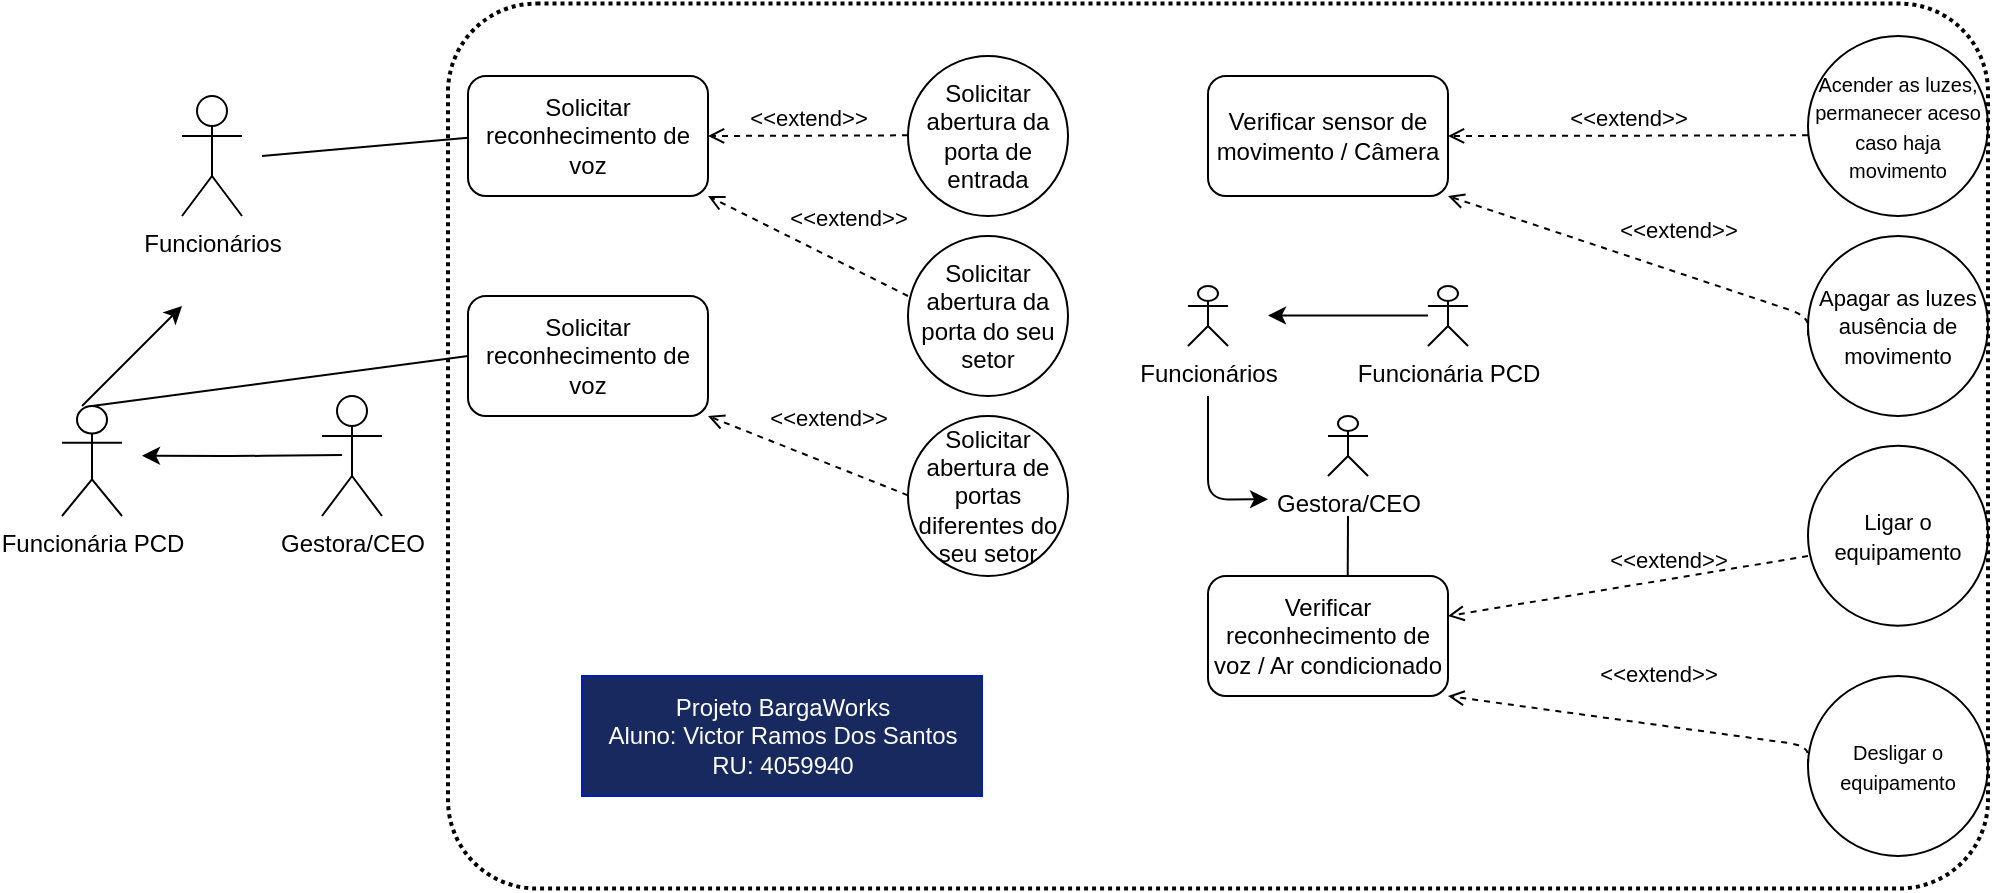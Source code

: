 <mxfile version="21.6.1" type="github">
  <diagram name="Página-1" id="U3H5CGSlpID2gLB_l7jA">
    <mxGraphModel dx="2677" dy="366" grid="1" gridSize="10" guides="1" tooltips="1" connect="1" arrows="1" fold="1" page="0" pageScale="3" pageWidth="827" pageHeight="1169" background="none" math="0" shadow="0">
      <root>
        <mxCell id="0" />
        <mxCell id="1" parent="0" />
        <mxCell id="Kz16VKC7-zQH3saANkaT-3" value="Funcionária PCD&lt;br&gt;" style="shape=umlActor;verticalLabelPosition=bottom;verticalAlign=top;html=1;outlineConnect=0;movable=1;resizable=1;rotatable=1;deletable=1;editable=1;locked=0;connectable=1;rounded=1;" vertex="1" parent="1">
          <mxGeometry x="-790" y="820" width="30" height="55" as="geometry" />
        </mxCell>
        <mxCell id="Kz16VKC7-zQH3saANkaT-2" value="Funcionários" style="shape=umlActor;verticalLabelPosition=bottom;verticalAlign=top;html=1;outlineConnect=0;rounded=1;" vertex="1" parent="1">
          <mxGeometry x="-730" y="665" width="30" height="60" as="geometry" />
        </mxCell>
        <mxCell id="Kz16VKC7-zQH3saANkaT-10" style="edgeStyle=orthogonalEdgeStyle;rounded=1;orthogonalLoop=1;jettySize=auto;html=1;exitX=0;exitY=0.333;exitDx=0;exitDy=0;exitPerimeter=0;" edge="1" parent="1">
          <mxGeometry relative="1" as="geometry">
            <mxPoint x="-750" y="844.88" as="targetPoint" />
            <mxPoint x="-650" y="844.54" as="sourcePoint" />
          </mxGeometry>
        </mxCell>
        <mxCell id="Kz16VKC7-zQH3saANkaT-9" value="Gestora/CEO" style="shape=umlActor;verticalLabelPosition=bottom;verticalAlign=top;html=1;outlineConnect=0;movable=1;resizable=1;rotatable=1;deletable=1;editable=1;locked=0;connectable=1;rounded=1;" vertex="1" parent="1">
          <mxGeometry x="-660" y="815" width="30" height="60" as="geometry" />
        </mxCell>
        <mxCell id="Kz16VKC7-zQH3saANkaT-30" value="Solicitar reconhecimento de voz" style="rounded=1;whiteSpace=wrap;html=1;" vertex="1" parent="1">
          <mxGeometry x="-587" y="655" width="120" height="60" as="geometry" />
        </mxCell>
        <mxCell id="Kz16VKC7-zQH3saANkaT-31" value="Solicitar reconhecimento de voz" style="rounded=1;whiteSpace=wrap;html=1;" vertex="1" parent="1">
          <mxGeometry x="-587" y="765" width="120" height="60" as="geometry" />
        </mxCell>
        <mxCell id="Kz16VKC7-zQH3saANkaT-33" value="Solicitar abertura da porta de entrada&lt;br&gt;" style="ellipse;whiteSpace=wrap;html=1;aspect=fixed;rounded=1;" vertex="1" parent="1">
          <mxGeometry x="-367" y="645" width="80" height="80" as="geometry" />
        </mxCell>
        <mxCell id="Kz16VKC7-zQH3saANkaT-42" value="Solicitar abertura da porta do seu setor" style="ellipse;whiteSpace=wrap;html=1;aspect=fixed;rounded=1;" vertex="1" parent="1">
          <mxGeometry x="-367" y="735" width="80" height="80" as="geometry" />
        </mxCell>
        <mxCell id="Kz16VKC7-zQH3saANkaT-44" value="Solicitar abertura de portas diferentes do seu setor&lt;br&gt;" style="ellipse;whiteSpace=wrap;html=1;aspect=fixed;rounded=1;" vertex="1" parent="1">
          <mxGeometry x="-367" y="825" width="80" height="80" as="geometry" />
        </mxCell>
        <mxCell id="Kz16VKC7-zQH3saANkaT-46" value="&amp;lt;&amp;lt;extend&amp;gt;&amp;gt;" style="html=1;verticalAlign=bottom;labelBackgroundColor=none;endArrow=open;endFill=0;dashed=1;rounded=1;entryX=1;entryY=0.5;entryDx=0;entryDy=0;" edge="1" parent="1" target="Kz16VKC7-zQH3saANkaT-30">
          <mxGeometry width="160" relative="1" as="geometry">
            <mxPoint x="-367" y="684.66" as="sourcePoint" />
            <mxPoint x="-447" y="684.66" as="targetPoint" />
          </mxGeometry>
        </mxCell>
        <mxCell id="Kz16VKC7-zQH3saANkaT-48" value="&amp;lt;&amp;lt;extend&amp;gt;&amp;gt;" style="html=1;verticalAlign=bottom;labelBackgroundColor=none;endArrow=open;endFill=0;dashed=1;rounded=1;entryX=1;entryY=1;entryDx=0;entryDy=0;jumpStyle=none;" edge="1" parent="1" target="Kz16VKC7-zQH3saANkaT-31">
          <mxGeometry x="-0.105" y="-13" width="160" relative="1" as="geometry">
            <mxPoint x="-367" y="864.66" as="sourcePoint" />
            <mxPoint x="-467" y="865" as="targetPoint" />
            <mxPoint as="offset" />
          </mxGeometry>
        </mxCell>
        <mxCell id="Kz16VKC7-zQH3saANkaT-47" value="&amp;lt;&amp;lt;extend&amp;gt;&amp;gt;" style="html=1;verticalAlign=bottom;labelBackgroundColor=none;endArrow=open;endFill=0;dashed=1;rounded=1;entryX=1;entryY=1;entryDx=0;entryDy=0;" edge="1" parent="1" target="Kz16VKC7-zQH3saANkaT-30">
          <mxGeometry x="-0.28" y="-13" width="160" relative="1" as="geometry">
            <mxPoint x="-367" y="765" as="sourcePoint" />
            <mxPoint x="-467" y="765.34" as="targetPoint" />
            <mxPoint as="offset" />
          </mxGeometry>
        </mxCell>
        <mxCell id="Kz16VKC7-zQH3saANkaT-49" value="" style="endArrow=none;html=1;rounded=1;entryX=-0.002;entryY=0.181;entryDx=0;entryDy=0;entryPerimeter=0;" edge="1" parent="1">
          <mxGeometry width="50" height="50" relative="1" as="geometry">
            <mxPoint x="-690" y="695" as="sourcePoint" />
            <mxPoint x="-587" y="685.849" as="targetPoint" />
          </mxGeometry>
        </mxCell>
        <mxCell id="Kz16VKC7-zQH3saANkaT-56" value="" style="endArrow=none;html=1;rounded=1;exitX=0.5;exitY=0;exitDx=0;exitDy=0;exitPerimeter=0;" edge="1" parent="1" source="Kz16VKC7-zQH3saANkaT-3">
          <mxGeometry width="50" height="50" relative="1" as="geometry">
            <mxPoint x="-817" y="815" as="sourcePoint" />
            <mxPoint x="-587" y="795" as="targetPoint" />
          </mxGeometry>
        </mxCell>
        <mxCell id="Kz16VKC7-zQH3saANkaT-59" value="" style="endArrow=classic;html=1;rounded=1;" edge="1" parent="1">
          <mxGeometry width="50" height="50" relative="1" as="geometry">
            <mxPoint x="-780" y="820" as="sourcePoint" />
            <mxPoint x="-730" y="770" as="targetPoint" />
          </mxGeometry>
        </mxCell>
        <mxCell id="Kz16VKC7-zQH3saANkaT-60" value="Verificar sensor de movimento / Câmera" style="rounded=1;whiteSpace=wrap;html=1;" vertex="1" parent="1">
          <mxGeometry x="-217" y="655" width="120" height="60" as="geometry" />
        </mxCell>
        <mxCell id="Kz16VKC7-zQH3saANkaT-64" value="&lt;font style=&quot;font-size: 10px;&quot;&gt;Acender as luzes, permanecer aceso caso haja movimento&lt;/font&gt;" style="ellipse;whiteSpace=wrap;html=1;aspect=fixed;rounded=1;" vertex="1" parent="1">
          <mxGeometry x="83" y="635" width="90" height="90" as="geometry" />
        </mxCell>
        <mxCell id="Kz16VKC7-zQH3saANkaT-65" value="&lt;font style=&quot;font-size: 11px;&quot;&gt;Apagar as luzes ausência de movimento&lt;/font&gt;" style="ellipse;whiteSpace=wrap;html=1;aspect=fixed;rounded=1;" vertex="1" parent="1">
          <mxGeometry x="83" y="735" width="90" height="90" as="geometry" />
        </mxCell>
        <mxCell id="Kz16VKC7-zQH3saANkaT-67" value="&amp;lt;&amp;lt;extend&amp;gt;&amp;gt;" style="html=1;verticalAlign=bottom;labelBackgroundColor=none;endArrow=open;endFill=0;dashed=1;rounded=1;entryX=1;entryY=0.5;entryDx=0;entryDy=0;" edge="1" parent="1" target="Kz16VKC7-zQH3saANkaT-60">
          <mxGeometry width="160" relative="1" as="geometry">
            <mxPoint x="83" y="684.66" as="sourcePoint" />
            <mxPoint x="-77" y="684.66" as="targetPoint" />
          </mxGeometry>
        </mxCell>
        <mxCell id="Kz16VKC7-zQH3saANkaT-68" value="&amp;lt;&amp;lt;extend&amp;gt;&amp;gt;" style="html=1;verticalAlign=bottom;labelBackgroundColor=none;endArrow=open;endFill=0;dashed=1;rounded=1;entryX=1;entryY=1;entryDx=0;entryDy=0;" edge="1" parent="1" target="Kz16VKC7-zQH3saANkaT-60">
          <mxGeometry x="-0.175" y="-12" width="160" relative="1" as="geometry">
            <mxPoint x="83" y="784.66" as="sourcePoint" />
            <mxPoint x="-97" y="785" as="targetPoint" />
            <Array as="points">
              <mxPoint x="83" y="775" />
            </Array>
            <mxPoint as="offset" />
          </mxGeometry>
        </mxCell>
        <mxCell id="Kz16VKC7-zQH3saANkaT-69" value="Verificar reconhecimento de voz / Ar condicionado" style="rounded=1;whiteSpace=wrap;html=1;" vertex="1" parent="1">
          <mxGeometry x="-217" y="905" width="120" height="60" as="geometry" />
        </mxCell>
        <mxCell id="Kz16VKC7-zQH3saANkaT-70" value="&lt;span style=&quot;font-size: 11px;&quot;&gt;Ligar o equipamento&lt;/span&gt;" style="ellipse;whiteSpace=wrap;html=1;aspect=fixed;rounded=1;" vertex="1" parent="1">
          <mxGeometry x="83" y="839.87" width="90" height="90" as="geometry" />
        </mxCell>
        <mxCell id="Kz16VKC7-zQH3saANkaT-71" value="&lt;font style=&quot;font-size: 10px;&quot;&gt;Desligar o equipamento&lt;/font&gt;" style="ellipse;whiteSpace=wrap;html=1;aspect=fixed;rounded=1;" vertex="1" parent="1">
          <mxGeometry x="83" y="955" width="90" height="90" as="geometry" />
        </mxCell>
        <mxCell id="Kz16VKC7-zQH3saANkaT-72" value="&amp;lt;&amp;lt;extend&amp;gt;&amp;gt;" style="html=1;verticalAlign=bottom;labelBackgroundColor=none;endArrow=open;endFill=0;dashed=1;rounded=1;" edge="1" parent="1" target="Kz16VKC7-zQH3saANkaT-69">
          <mxGeometry x="-0.221" y="-1" width="160" relative="1" as="geometry">
            <mxPoint x="83" y="895" as="sourcePoint" />
            <mxPoint x="-91.6" y="855.3" as="targetPoint" />
            <Array as="points">
              <mxPoint x="83" y="895" />
            </Array>
            <mxPoint as="offset" />
          </mxGeometry>
        </mxCell>
        <mxCell id="Kz16VKC7-zQH3saANkaT-73" value="&amp;lt;&amp;lt;extend&amp;gt;&amp;gt;" style="html=1;verticalAlign=bottom;labelBackgroundColor=none;endArrow=open;endFill=0;dashed=1;rounded=1;entryX=1;entryY=1;entryDx=0;entryDy=0;" edge="1" parent="1" target="Kz16VKC7-zQH3saANkaT-69">
          <mxGeometry x="-0.088" y="-16" width="160" relative="1" as="geometry">
            <mxPoint x="83" y="999.53" as="sourcePoint" />
            <mxPoint x="-97" y="929.87" as="targetPoint" />
            <Array as="points">
              <mxPoint x="83" y="989.87" />
            </Array>
            <mxPoint as="offset" />
          </mxGeometry>
        </mxCell>
        <mxCell id="Kz16VKC7-zQH3saANkaT-76" value="Gestora/CEO&lt;br&gt;" style="shape=umlActor;verticalLabelPosition=bottom;verticalAlign=top;html=1;outlineConnect=0;rounded=1;" vertex="1" parent="1">
          <mxGeometry x="-157" y="825" width="20" height="30" as="geometry" />
        </mxCell>
        <mxCell id="Kz16VKC7-zQH3saANkaT-84" style="edgeStyle=orthogonalEdgeStyle;rounded=1;orthogonalLoop=1;jettySize=auto;html=1;exitX=0.5;exitY=0.5;exitDx=0;exitDy=0;exitPerimeter=0;" edge="1" parent="1">
          <mxGeometry relative="1" as="geometry">
            <mxPoint x="-187" y="774.71" as="targetPoint" />
            <mxPoint x="-107" y="774.71" as="sourcePoint" />
          </mxGeometry>
        </mxCell>
        <mxCell id="Kz16VKC7-zQH3saANkaT-77" value="Funcionária PCD&lt;br&gt;" style="shape=umlActor;verticalLabelPosition=bottom;verticalAlign=top;html=1;outlineConnect=0;rounded=1;" vertex="1" parent="1">
          <mxGeometry x="-107" y="760" width="20" height="30" as="geometry" />
        </mxCell>
        <mxCell id="Kz16VKC7-zQH3saANkaT-87" style="edgeStyle=orthogonalEdgeStyle;rounded=1;orthogonalLoop=1;jettySize=auto;html=1;exitX=1;exitY=1;exitDx=0;exitDy=0;exitPerimeter=0;entryX=0;entryY=0.333;entryDx=0;entryDy=0;entryPerimeter=0;" edge="1" parent="1">
          <mxGeometry relative="1" as="geometry">
            <mxPoint x="-217" y="815" as="sourcePoint" />
            <mxPoint x="-187" y="866.667" as="targetPoint" />
            <Array as="points">
              <mxPoint x="-217" y="867" />
            </Array>
          </mxGeometry>
        </mxCell>
        <mxCell id="Kz16VKC7-zQH3saANkaT-81" value="Funcionários&lt;br&gt;" style="shape=umlActor;verticalLabelPosition=bottom;verticalAlign=top;html=1;outlineConnect=0;rounded=1;" vertex="1" parent="1">
          <mxGeometry x="-227" y="760" width="20" height="30" as="geometry" />
        </mxCell>
        <mxCell id="Kz16VKC7-zQH3saANkaT-91" value="" style="endArrow=none;html=1;rounded=1;exitX=0.499;exitY=-0.029;exitDx=0;exitDy=0;exitPerimeter=0;" edge="1" parent="1">
          <mxGeometry width="50" height="50" relative="1" as="geometry">
            <mxPoint x="-147.14" y="905" as="sourcePoint" />
            <mxPoint x="-147" y="875" as="targetPoint" />
          </mxGeometry>
        </mxCell>
        <mxCell id="Kz16VKC7-zQH3saANkaT-495" value="Projeto BargaWorks&lt;br&gt;Aluno: Victor Ramos Dos Santos&lt;br&gt;RU: 4059940" style="text;html=1;align=center;verticalAlign=middle;resizable=0;points=[];autosize=1;strokeColor=#001DBC;fillColor=#17295e;fontColor=#ffffff;" vertex="1" parent="1">
          <mxGeometry x="-530" y="955" width="200" height="60" as="geometry" />
        </mxCell>
        <mxCell id="Kz16VKC7-zQH3saANkaT-496" value="" style="rounded=1;arcSize=10;dashed=1;fillColor=none;gradientColor=none;dashPattern=1 1;strokeWidth=2;" vertex="1" parent="1">
          <mxGeometry x="-597" y="618.75" width="770" height="442.5" as="geometry" />
        </mxCell>
      </root>
    </mxGraphModel>
  </diagram>
</mxfile>
